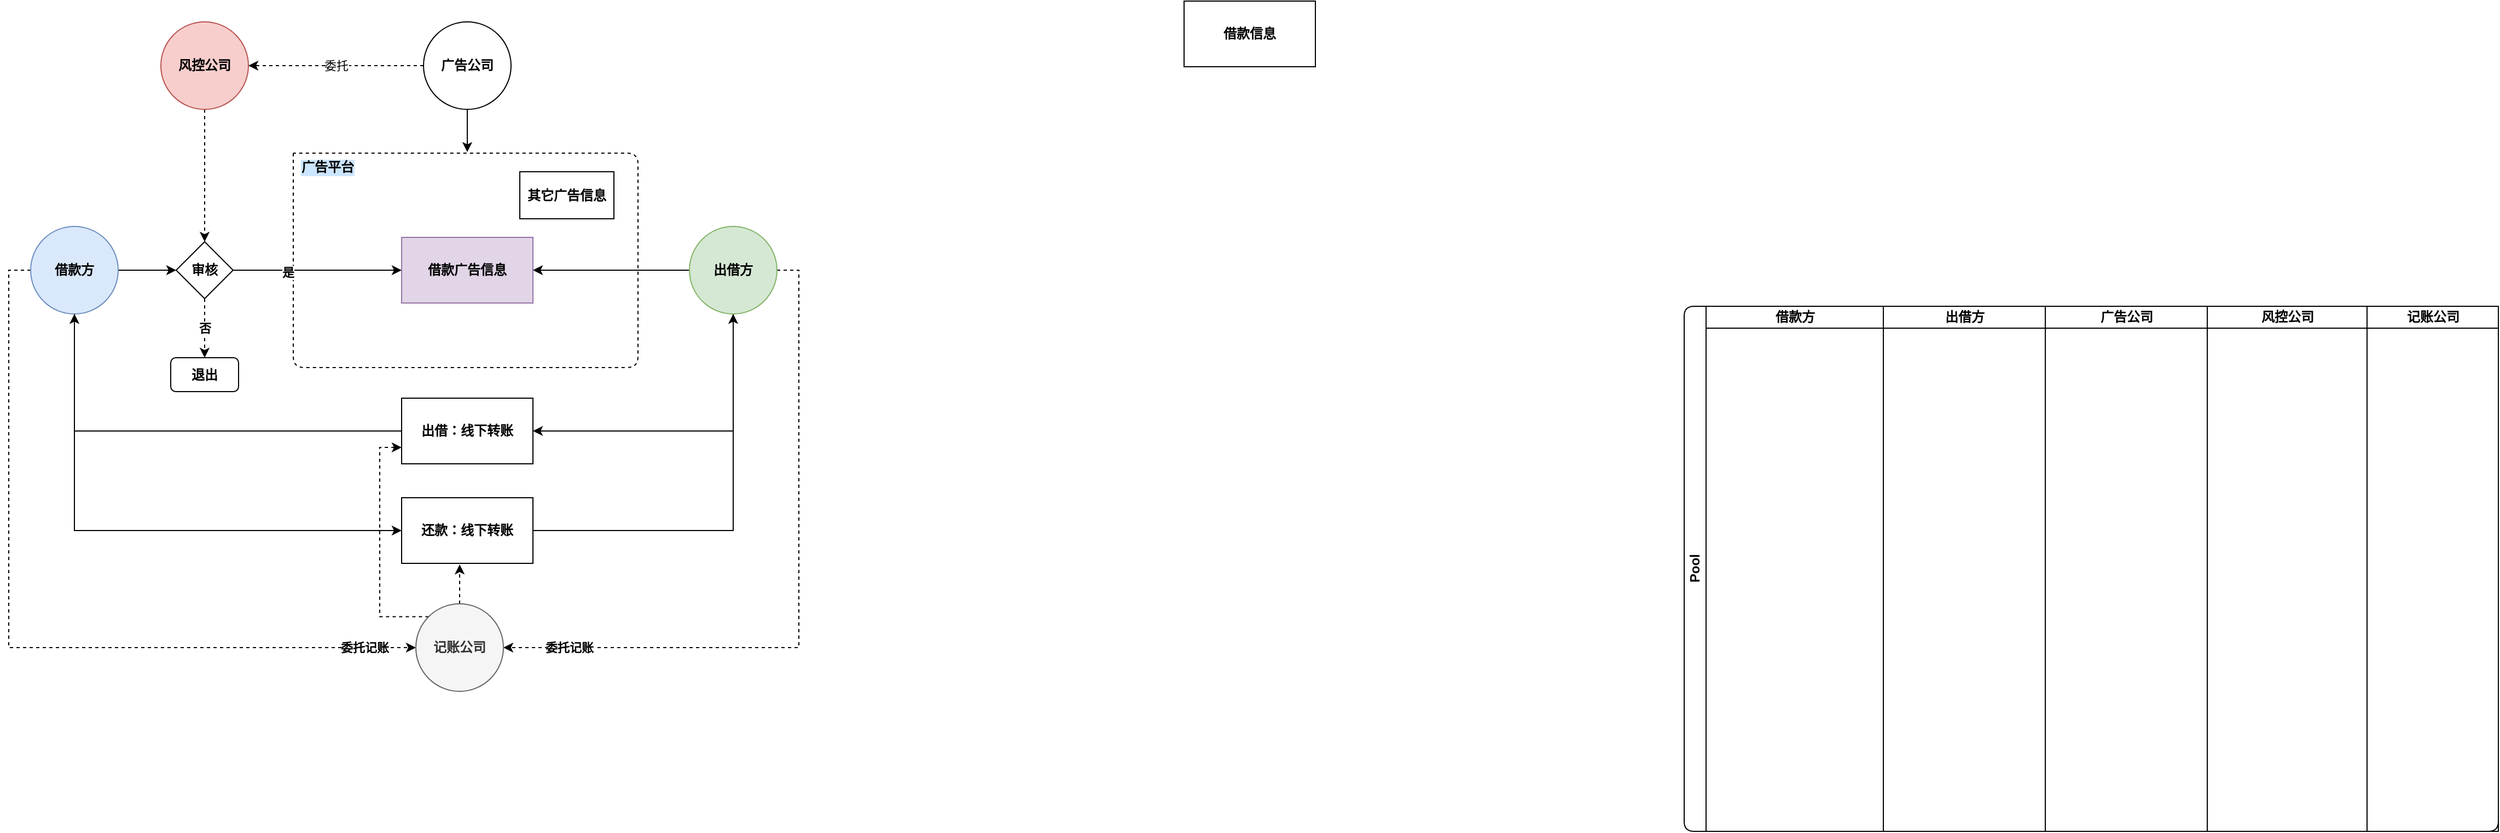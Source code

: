 <mxfile version="13.0.1" type="github">
  <diagram id="ckfXY8xdF6HMiDo0OfL2" name="Page-1">
    <mxGraphModel dx="1822" dy="362" grid="0" gridSize="10" guides="1" tooltips="1" connect="1" arrows="1" fold="1" page="0" pageScale="1" pageWidth="827" pageHeight="1169" math="0" shadow="0">
      <root>
        <mxCell id="0" />
        <mxCell id="1" parent="0" />
        <mxCell id="n2W3-XKyU9g3LvurngLY-2" value="借款广告信息" style="rounded=0;whiteSpace=wrap;html=1;fontStyle=1;fillColor=#e1d5e7;strokeColor=#9673a6;" vertex="1" parent="1">
          <mxGeometry x="174" y="770" width="120" height="60" as="geometry" />
        </mxCell>
        <mxCell id="n2W3-XKyU9g3LvurngLY-19" style="edgeStyle=orthogonalEdgeStyle;rounded=0;orthogonalLoop=1;jettySize=auto;html=1;exitX=1;exitY=0.5;exitDx=0;exitDy=0;" edge="1" parent="1" source="n2W3-XKyU9g3LvurngLY-4" target="n2W3-XKyU9g3LvurngLY-17">
          <mxGeometry relative="1" as="geometry" />
        </mxCell>
        <mxCell id="n2W3-XKyU9g3LvurngLY-44" style="edgeStyle=orthogonalEdgeStyle;rounded=0;orthogonalLoop=1;jettySize=auto;html=1;exitX=0.5;exitY=1;exitDx=0;exitDy=0;entryX=0;entryY=0.5;entryDx=0;entryDy=0;" edge="1" parent="1" source="n2W3-XKyU9g3LvurngLY-4" target="n2W3-XKyU9g3LvurngLY-43">
          <mxGeometry relative="1" as="geometry" />
        </mxCell>
        <mxCell id="n2W3-XKyU9g3LvurngLY-47" style="edgeStyle=orthogonalEdgeStyle;rounded=0;orthogonalLoop=1;jettySize=auto;html=1;exitX=0;exitY=0.5;exitDx=0;exitDy=0;entryX=0;entryY=0.5;entryDx=0;entryDy=0;dashed=1;" edge="1" parent="1" source="n2W3-XKyU9g3LvurngLY-4" target="n2W3-XKyU9g3LvurngLY-7">
          <mxGeometry relative="1" as="geometry" />
        </mxCell>
        <mxCell id="n2W3-XKyU9g3LvurngLY-48" value="委托记账" style="edgeLabel;html=1;align=center;verticalAlign=middle;resizable=0;points=[];fontStyle=1" vertex="1" connectable="0" parent="n2W3-XKyU9g3LvurngLY-47">
          <mxGeometry x="0.278" y="2" relative="1" as="geometry">
            <mxPoint x="219" y="2" as="offset" />
          </mxGeometry>
        </mxCell>
        <mxCell id="n2W3-XKyU9g3LvurngLY-4" value="借款方" style="ellipse;whiteSpace=wrap;html=1;aspect=fixed;fillColor=#dae8fc;strokeColor=#6c8ebf;fontStyle=1" vertex="1" parent="1">
          <mxGeometry x="-165" y="760" width="80" height="80" as="geometry" />
        </mxCell>
        <mxCell id="n2W3-XKyU9g3LvurngLY-27" style="edgeStyle=orthogonalEdgeStyle;rounded=0;orthogonalLoop=1;jettySize=auto;html=1;exitX=0;exitY=0.5;exitDx=0;exitDy=0;entryX=1;entryY=0.5;entryDx=0;entryDy=0;" edge="1" parent="1" source="n2W3-XKyU9g3LvurngLY-5" target="n2W3-XKyU9g3LvurngLY-2">
          <mxGeometry relative="1" as="geometry" />
        </mxCell>
        <mxCell id="n2W3-XKyU9g3LvurngLY-41" style="edgeStyle=orthogonalEdgeStyle;rounded=0;orthogonalLoop=1;jettySize=auto;html=1;exitX=0.5;exitY=1;exitDx=0;exitDy=0;entryX=1;entryY=0.5;entryDx=0;entryDy=0;" edge="1" parent="1" source="n2W3-XKyU9g3LvurngLY-5" target="n2W3-XKyU9g3LvurngLY-30">
          <mxGeometry relative="1" as="geometry" />
        </mxCell>
        <mxCell id="n2W3-XKyU9g3LvurngLY-46" style="edgeStyle=orthogonalEdgeStyle;rounded=0;orthogonalLoop=1;jettySize=auto;html=1;exitX=1;exitY=0.5;exitDx=0;exitDy=0;entryX=1;entryY=0.5;entryDx=0;entryDy=0;dashed=1;" edge="1" parent="1" source="n2W3-XKyU9g3LvurngLY-5" target="n2W3-XKyU9g3LvurngLY-7">
          <mxGeometry relative="1" as="geometry" />
        </mxCell>
        <mxCell id="n2W3-XKyU9g3LvurngLY-49" value="委托记账" style="edgeLabel;html=1;align=center;verticalAlign=middle;resizable=0;points=[];fontStyle=1" vertex="1" connectable="0" parent="n2W3-XKyU9g3LvurngLY-46">
          <mxGeometry x="0.813" relative="1" as="geometry">
            <mxPoint as="offset" />
          </mxGeometry>
        </mxCell>
        <mxCell id="n2W3-XKyU9g3LvurngLY-5" value="出借方" style="ellipse;whiteSpace=wrap;html=1;aspect=fixed;fillColor=#d5e8d4;strokeColor=#82b366;fontStyle=1" vertex="1" parent="1">
          <mxGeometry x="437" y="760" width="80" height="80" as="geometry" />
        </mxCell>
        <mxCell id="n2W3-XKyU9g3LvurngLY-18" style="edgeStyle=orthogonalEdgeStyle;rounded=0;orthogonalLoop=1;jettySize=auto;html=1;exitX=0.5;exitY=1;exitDx=0;exitDy=0;entryX=0.5;entryY=0;entryDx=0;entryDy=0;dashed=1;" edge="1" parent="1" source="n2W3-XKyU9g3LvurngLY-6" target="n2W3-XKyU9g3LvurngLY-17">
          <mxGeometry relative="1" as="geometry" />
        </mxCell>
        <mxCell id="n2W3-XKyU9g3LvurngLY-6" value="风控公司" style="ellipse;whiteSpace=wrap;html=1;aspect=fixed;fillColor=#f8cecc;strokeColor=#b85450;fontStyle=1" vertex="1" parent="1">
          <mxGeometry x="-46" y="573" width="80" height="80" as="geometry" />
        </mxCell>
        <mxCell id="n2W3-XKyU9g3LvurngLY-50" style="edgeStyle=orthogonalEdgeStyle;rounded=0;orthogonalLoop=1;jettySize=auto;html=1;exitX=0.5;exitY=0;exitDx=0;exitDy=0;entryX=0.442;entryY=1.017;entryDx=0;entryDy=0;entryPerimeter=0;dashed=1;" edge="1" parent="1" source="n2W3-XKyU9g3LvurngLY-7" target="n2W3-XKyU9g3LvurngLY-43">
          <mxGeometry relative="1" as="geometry" />
        </mxCell>
        <mxCell id="n2W3-XKyU9g3LvurngLY-51" style="edgeStyle=orthogonalEdgeStyle;rounded=0;orthogonalLoop=1;jettySize=auto;html=1;exitX=0;exitY=0;exitDx=0;exitDy=0;entryX=0;entryY=0.75;entryDx=0;entryDy=0;dashed=1;" edge="1" parent="1" source="n2W3-XKyU9g3LvurngLY-7" target="n2W3-XKyU9g3LvurngLY-30">
          <mxGeometry relative="1" as="geometry">
            <Array as="points">
              <mxPoint x="154" y="1117" />
              <mxPoint x="154" y="962" />
            </Array>
          </mxGeometry>
        </mxCell>
        <mxCell id="n2W3-XKyU9g3LvurngLY-7" value="记账公司" style="ellipse;whiteSpace=wrap;html=1;aspect=fixed;fillColor=#f5f5f5;strokeColor=#666666;fontColor=#333333;fontStyle=1" vertex="1" parent="1">
          <mxGeometry x="187" y="1105" width="80" height="80" as="geometry" />
        </mxCell>
        <mxCell id="n2W3-XKyU9g3LvurngLY-8" value="借款信息" style="rounded=0;whiteSpace=wrap;html=1;fontStyle=1" vertex="1" parent="1">
          <mxGeometry x="889" y="554" width="120" height="60" as="geometry" />
        </mxCell>
        <mxCell id="n2W3-XKyU9g3LvurngLY-13" style="edgeStyle=orthogonalEdgeStyle;rounded=0;orthogonalLoop=1;jettySize=auto;html=1;exitX=0.5;exitY=1;exitDx=0;exitDy=0;" edge="1" parent="1" source="n2W3-XKyU9g3LvurngLY-10">
          <mxGeometry relative="1" as="geometry">
            <mxPoint x="234" y="692" as="targetPoint" />
          </mxGeometry>
        </mxCell>
        <mxCell id="n2W3-XKyU9g3LvurngLY-24" value="委托" style="edgeStyle=orthogonalEdgeStyle;rounded=0;orthogonalLoop=1;jettySize=auto;html=1;exitX=0;exitY=0.5;exitDx=0;exitDy=0;dashed=1;" edge="1" parent="1" source="n2W3-XKyU9g3LvurngLY-10" target="n2W3-XKyU9g3LvurngLY-6">
          <mxGeometry relative="1" as="geometry" />
        </mxCell>
        <mxCell id="n2W3-XKyU9g3LvurngLY-10" value="广告公司" style="ellipse;whiteSpace=wrap;html=1;aspect=fixed;fontStyle=1" vertex="1" parent="1">
          <mxGeometry x="194" y="573" width="80" height="80" as="geometry" />
        </mxCell>
        <mxCell id="n2W3-XKyU9g3LvurngLY-11" value="" style="endArrow=none;dashed=1;html=1;" edge="1" parent="1">
          <mxGeometry width="50" height="50" relative="1" as="geometry">
            <mxPoint x="75" y="693" as="sourcePoint" />
            <mxPoint x="75" y="693" as="targetPoint" />
            <Array as="points">
              <mxPoint x="75" y="889" />
              <mxPoint x="390" y="889" />
              <mxPoint x="390" y="693" />
            </Array>
          </mxGeometry>
        </mxCell>
        <mxCell id="n2W3-XKyU9g3LvurngLY-20" style="edgeStyle=orthogonalEdgeStyle;rounded=0;orthogonalLoop=1;jettySize=auto;html=1;exitX=1;exitY=0.5;exitDx=0;exitDy=0;" edge="1" parent="1" source="n2W3-XKyU9g3LvurngLY-17" target="n2W3-XKyU9g3LvurngLY-2">
          <mxGeometry relative="1" as="geometry" />
        </mxCell>
        <mxCell id="n2W3-XKyU9g3LvurngLY-23" value="是" style="edgeLabel;html=1;align=center;verticalAlign=middle;resizable=0;points=[];fontStyle=1" vertex="1" connectable="0" parent="n2W3-XKyU9g3LvurngLY-20">
          <mxGeometry x="-0.358" y="-2" relative="1" as="geometry">
            <mxPoint as="offset" />
          </mxGeometry>
        </mxCell>
        <mxCell id="n2W3-XKyU9g3LvurngLY-26" value="否" style="edgeStyle=orthogonalEdgeStyle;rounded=0;orthogonalLoop=1;jettySize=auto;html=1;exitX=0.5;exitY=1;exitDx=0;exitDy=0;dashed=1;fontStyle=1" edge="1" parent="1" source="n2W3-XKyU9g3LvurngLY-17" target="n2W3-XKyU9g3LvurngLY-25">
          <mxGeometry relative="1" as="geometry">
            <Array as="points">
              <mxPoint x="-6" y="836" />
              <mxPoint x="-6" y="836" />
            </Array>
          </mxGeometry>
        </mxCell>
        <mxCell id="n2W3-XKyU9g3LvurngLY-17" value="审核" style="rhombus;whiteSpace=wrap;html=1;fontStyle=1" vertex="1" parent="1">
          <mxGeometry x="-32" y="774" width="52" height="52" as="geometry" />
        </mxCell>
        <mxCell id="n2W3-XKyU9g3LvurngLY-21" value="广告平台" style="text;html=1;strokeColor=none;fillColor=none;align=center;verticalAlign=middle;whiteSpace=wrap;rounded=1;fontStyle=1;labelBackgroundColor=#CCE5FF;shadow=1;glass=0;strokeWidth=1;" vertex="1" parent="1">
          <mxGeometry x="77" y="696" width="59" height="20" as="geometry" />
        </mxCell>
        <mxCell id="n2W3-XKyU9g3LvurngLY-22" value="其它广告信息" style="rounded=0;whiteSpace=wrap;html=1;fontStyle=1;" vertex="1" parent="1">
          <mxGeometry x="282" y="710" width="86" height="43" as="geometry" />
        </mxCell>
        <mxCell id="n2W3-XKyU9g3LvurngLY-25" value="退出" style="rounded=1;whiteSpace=wrap;html=1;shadow=0;glass=0;labelBackgroundColor=none;strokeWidth=1;fontStyle=1" vertex="1" parent="1">
          <mxGeometry x="-37" y="880" width="62" height="31" as="geometry" />
        </mxCell>
        <mxCell id="n2W3-XKyU9g3LvurngLY-42" style="edgeStyle=orthogonalEdgeStyle;rounded=0;orthogonalLoop=1;jettySize=auto;html=1;exitX=0;exitY=0.5;exitDx=0;exitDy=0;entryX=0.5;entryY=1;entryDx=0;entryDy=0;" edge="1" parent="1" source="n2W3-XKyU9g3LvurngLY-30" target="n2W3-XKyU9g3LvurngLY-4">
          <mxGeometry relative="1" as="geometry" />
        </mxCell>
        <mxCell id="n2W3-XKyU9g3LvurngLY-30" value="出借：线下转账" style="rounded=0;whiteSpace=wrap;html=1;fontStyle=1;" vertex="1" parent="1">
          <mxGeometry x="174" y="917" width="120" height="60" as="geometry" />
        </mxCell>
        <mxCell id="n2W3-XKyU9g3LvurngLY-35" value="Pool" style="swimlane;html=1;childLayout=stackLayout;resizeParent=1;resizeParentMax=0;startSize=20;horizontal=0;horizontalStack=1;rounded=1;shadow=0;glass=0;labelBackgroundColor=none;strokeWidth=1;" vertex="1" parent="1">
          <mxGeometry x="1346" y="833" width="744" height="480" as="geometry" />
        </mxCell>
        <mxCell id="n2W3-XKyU9g3LvurngLY-36" value="借款方" style="swimlane;html=1;startSize=20;" vertex="1" parent="n2W3-XKyU9g3LvurngLY-35">
          <mxGeometry x="20" width="162" height="480" as="geometry" />
        </mxCell>
        <mxCell id="n2W3-XKyU9g3LvurngLY-37" value="出借方" style="swimlane;html=1;startSize=20;" vertex="1" parent="n2W3-XKyU9g3LvurngLY-35">
          <mxGeometry x="182" width="148" height="480" as="geometry" />
        </mxCell>
        <mxCell id="n2W3-XKyU9g3LvurngLY-38" value="广告公司" style="swimlane;html=1;startSize=20;" vertex="1" parent="n2W3-XKyU9g3LvurngLY-35">
          <mxGeometry x="330" width="148" height="480" as="geometry" />
        </mxCell>
        <mxCell id="n2W3-XKyU9g3LvurngLY-39" value="风控公司" style="swimlane;html=1;startSize=20;" vertex="1" parent="n2W3-XKyU9g3LvurngLY-35">
          <mxGeometry x="478" width="146" height="480" as="geometry" />
        </mxCell>
        <mxCell id="n2W3-XKyU9g3LvurngLY-40" value="记账公司" style="swimlane;html=1;startSize=20;" vertex="1" parent="n2W3-XKyU9g3LvurngLY-35">
          <mxGeometry x="624" width="120" height="480" as="geometry" />
        </mxCell>
        <mxCell id="n2W3-XKyU9g3LvurngLY-45" style="edgeStyle=orthogonalEdgeStyle;rounded=0;orthogonalLoop=1;jettySize=auto;html=1;exitX=1;exitY=0.5;exitDx=0;exitDy=0;entryX=0.5;entryY=1;entryDx=0;entryDy=0;" edge="1" parent="1" source="n2W3-XKyU9g3LvurngLY-43" target="n2W3-XKyU9g3LvurngLY-5">
          <mxGeometry relative="1" as="geometry" />
        </mxCell>
        <mxCell id="n2W3-XKyU9g3LvurngLY-43" value="还款：线下转账" style="rounded=0;whiteSpace=wrap;html=1;fontStyle=1;" vertex="1" parent="1">
          <mxGeometry x="174" y="1008" width="120" height="60" as="geometry" />
        </mxCell>
      </root>
    </mxGraphModel>
  </diagram>
</mxfile>
